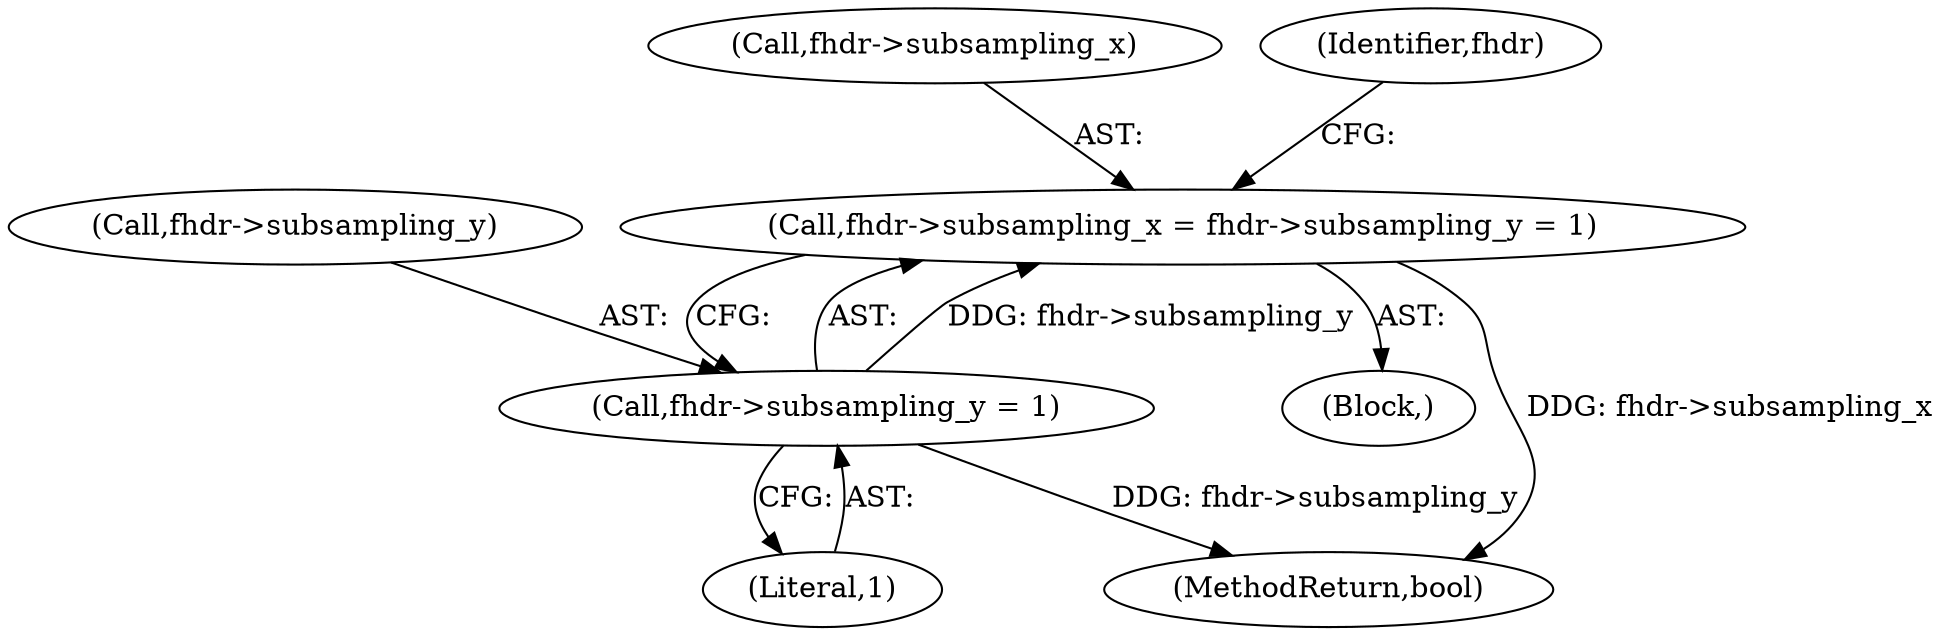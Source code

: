 digraph "0_Chrome_27c68f543e5eba779902447445dfb05ec3f5bf75_15@pointer" {
"1000279" [label="(Call,fhdr->subsampling_x = fhdr->subsampling_y = 1)"];
"1000283" [label="(Call,fhdr->subsampling_y = 1)"];
"1000284" [label="(Call,fhdr->subsampling_y)"];
"1000268" [label="(Block,)"];
"1000287" [label="(Literal,1)"];
"1000283" [label="(Call,fhdr->subsampling_y = 1)"];
"1000280" [label="(Call,fhdr->subsampling_x)"];
"1000290" [label="(Identifier,fhdr)"];
"1000279" [label="(Call,fhdr->subsampling_x = fhdr->subsampling_y = 1)"];
"1000437" [label="(MethodReturn,bool)"];
"1000279" -> "1000268"  [label="AST: "];
"1000279" -> "1000283"  [label="CFG: "];
"1000280" -> "1000279"  [label="AST: "];
"1000283" -> "1000279"  [label="AST: "];
"1000290" -> "1000279"  [label="CFG: "];
"1000279" -> "1000437"  [label="DDG: fhdr->subsampling_x"];
"1000283" -> "1000279"  [label="DDG: fhdr->subsampling_y"];
"1000283" -> "1000287"  [label="CFG: "];
"1000284" -> "1000283"  [label="AST: "];
"1000287" -> "1000283"  [label="AST: "];
"1000283" -> "1000437"  [label="DDG: fhdr->subsampling_y"];
}
